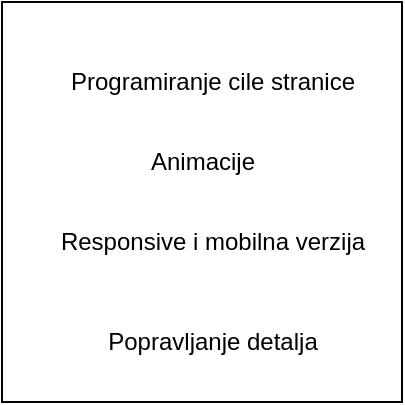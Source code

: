 <mxfile>
    <diagram id="nfbyJWQtqqHWuZD5Rj1X" name="Page-1">
        <mxGraphModel dx="758" dy="357" grid="1" gridSize="10" guides="1" tooltips="1" connect="1" arrows="1" fold="1" page="1" pageScale="1" pageWidth="850" pageHeight="1100" math="0" shadow="0">
            <root>
                <mxCell id="0"/>
                <mxCell id="1" parent="0"/>
                <mxCell id="2" value="" style="whiteSpace=wrap;html=1;aspect=fixed;" parent="1" vertex="1">
                    <mxGeometry x="40" y="10" width="200" height="200" as="geometry"/>
                </mxCell>
                <mxCell id="3" value="Programiranje cile stranice" style="text;html=1;resizable=0;autosize=1;align=center;verticalAlign=middle;points=[];fillColor=none;strokeColor=none;rounded=0;" parent="1" vertex="1">
                    <mxGeometry x="65" y="40" width="160" height="20" as="geometry"/>
                </mxCell>
                <mxCell id="5" value="Animacije" style="text;html=1;resizable=0;autosize=1;align=center;verticalAlign=middle;points=[];fillColor=none;strokeColor=none;rounded=0;" parent="1" vertex="1">
                    <mxGeometry x="105" y="80" width="70" height="20" as="geometry"/>
                </mxCell>
                <mxCell id="6" value="Responsive i mobilna verzija" style="text;html=1;resizable=0;autosize=1;align=center;verticalAlign=middle;points=[];fillColor=none;strokeColor=none;rounded=0;" parent="1" vertex="1">
                    <mxGeometry x="60" y="120" width="170" height="20" as="geometry"/>
                </mxCell>
                <mxCell id="7" value="Popravljanje detalja" style="text;html=1;resizable=0;autosize=1;align=center;verticalAlign=middle;points=[];fillColor=none;strokeColor=none;rounded=0;" parent="1" vertex="1">
                    <mxGeometry x="85" y="170" width="120" height="20" as="geometry"/>
                </mxCell>
            </root>
        </mxGraphModel>
    </diagram>
</mxfile>
